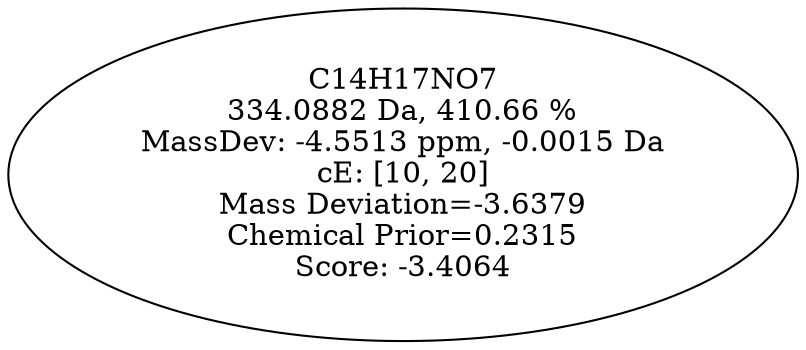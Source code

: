 strict digraph {
v1 [label="C14H17NO7\n334.0882 Da, 410.66 %\nMassDev: -4.5513 ppm, -0.0015 Da\ncE: [10, 20]\nMass Deviation=-3.6379\nChemical Prior=0.2315\nScore: -3.4064"];
}